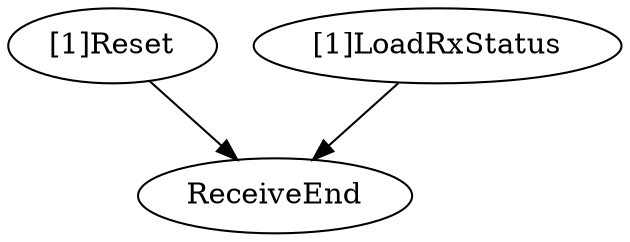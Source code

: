 strict digraph "" {
	"[1]Reset"	 [complexity=1,
		importance=0.0446006582713,
		rank=0.0446006582713];
	ReceiveEnd	 [complexity=0,
		importance=0.0153202198097,
		rank=0.0];
	"[1]Reset" -> ReceiveEnd;
	"[1]LoadRxStatus"	 [complexity=2,
		importance=0.0335183845545,
		rank=0.0167591922773];
	"[1]LoadRxStatus" -> ReceiveEnd;
}
